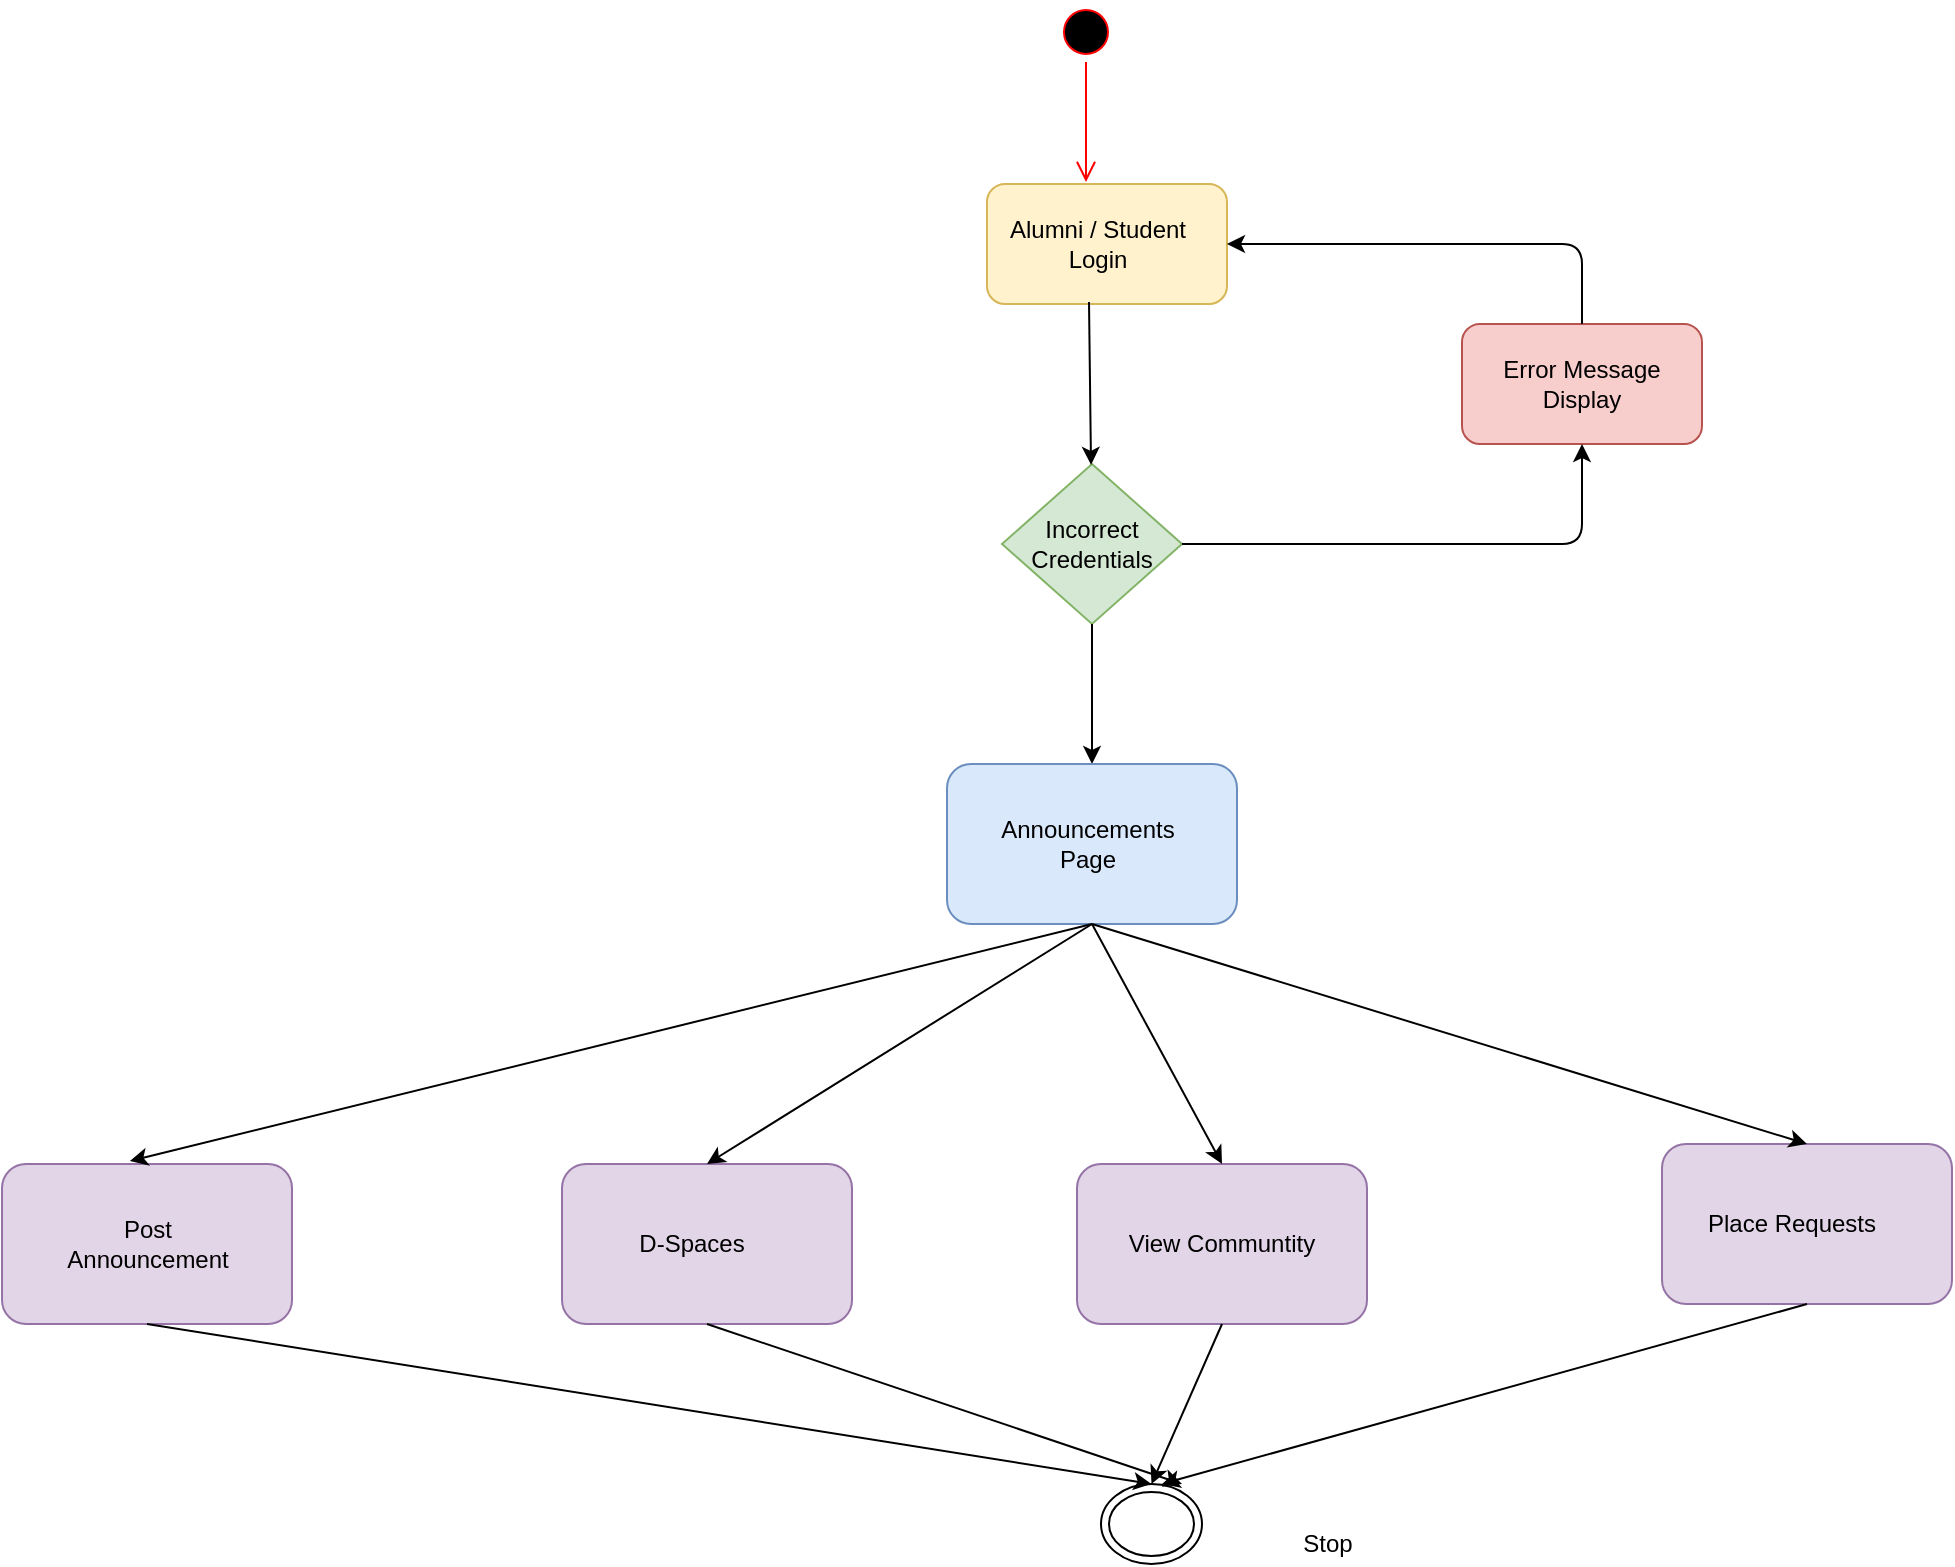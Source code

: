 <mxfile version="12.5.5" type="device"><diagram id="B8FzcMpwh7EpRwVBlsvF" name="Page-3"><mxGraphModel dx="1096" dy="658" grid="1" gridSize="10" guides="1" tooltips="1" connect="1" arrows="1" fold="1" page="1" pageScale="1" pageWidth="1169" pageHeight="827" math="0" shadow="0"><root><mxCell id="_AcDDPR5vbIFMiCKt8MP-0"/><mxCell id="_AcDDPR5vbIFMiCKt8MP-1" parent="_AcDDPR5vbIFMiCKt8MP-0"/><mxCell id="_AcDDPR5vbIFMiCKt8MP-6" value="" style="rounded=1;whiteSpace=wrap;html=1;fillColor=#fff2cc;strokeColor=#d6b656;" vertex="1" parent="_AcDDPR5vbIFMiCKt8MP-1"><mxGeometry x="552.5" y="100" width="120" height="60" as="geometry"/></mxCell><mxCell id="_AcDDPR5vbIFMiCKt8MP-11" value="" style="rounded=1;whiteSpace=wrap;html=1;fillColor=#f8cecc;strokeColor=#b85450;" vertex="1" parent="_AcDDPR5vbIFMiCKt8MP-1"><mxGeometry x="790" y="170" width="120" height="60" as="geometry"/></mxCell><mxCell id="_AcDDPR5vbIFMiCKt8MP-7" value="Alumni / Student Login" style="text;html=1;strokeColor=none;fillColor=none;align=center;verticalAlign=middle;whiteSpace=wrap;rounded=0;" vertex="1" parent="_AcDDPR5vbIFMiCKt8MP-1"><mxGeometry x="552.5" y="120" width="110" height="20" as="geometry"/></mxCell><mxCell id="_AcDDPR5vbIFMiCKt8MP-13" value="" style="rhombus;whiteSpace=wrap;html=1;fillColor=#d5e8d4;strokeColor=#82b366;" vertex="1" parent="_AcDDPR5vbIFMiCKt8MP-1"><mxGeometry x="560" y="240" width="90" height="80" as="geometry"/></mxCell><mxCell id="_AcDDPR5vbIFMiCKt8MP-15" value="" style="endArrow=classic;html=1;entryX=1;entryY=0.5;entryDx=0;entryDy=0;exitX=0.5;exitY=0;exitDx=0;exitDy=0;" edge="1" parent="_AcDDPR5vbIFMiCKt8MP-1" source="_AcDDPR5vbIFMiCKt8MP-11" target="_AcDDPR5vbIFMiCKt8MP-6"><mxGeometry width="50" height="50" relative="1" as="geometry"><mxPoint x="810" y="130" as="sourcePoint"/><mxPoint x="220" y="40" as="targetPoint"/><Array as="points"><mxPoint x="850" y="130"/></Array></mxGeometry></mxCell><mxCell id="_AcDDPR5vbIFMiCKt8MP-16" value="" style="endArrow=classic;html=1;exitX=0.425;exitY=0.983;exitDx=0;exitDy=0;exitPerimeter=0;" edge="1" parent="_AcDDPR5vbIFMiCKt8MP-1" source="_AcDDPR5vbIFMiCKt8MP-6" target="_AcDDPR5vbIFMiCKt8MP-13"><mxGeometry width="50" height="50" relative="1" as="geometry"><mxPoint x="180" y="420" as="sourcePoint"/><mxPoint x="230" y="370" as="targetPoint"/></mxGeometry></mxCell><mxCell id="_AcDDPR5vbIFMiCKt8MP-17" value="" style="endArrow=classic;html=1;exitX=0.5;exitY=1;exitDx=0;exitDy=0;entryX=0.5;entryY=0;entryDx=0;entryDy=0;" edge="1" parent="_AcDDPR5vbIFMiCKt8MP-1" source="_AcDDPR5vbIFMiCKt8MP-13" target="_AcDDPR5vbIFMiCKt8MP-20"><mxGeometry width="50" height="50" relative="1" as="geometry"><mxPoint x="160" y="410" as="sourcePoint"/><mxPoint x="80" y="410" as="targetPoint"/></mxGeometry></mxCell><mxCell id="_AcDDPR5vbIFMiCKt8MP-18" value="Error Message Display" style="text;html=1;strokeColor=none;fillColor=none;align=center;verticalAlign=middle;whiteSpace=wrap;rounded=0;" vertex="1" parent="_AcDDPR5vbIFMiCKt8MP-1"><mxGeometry x="795" y="190" width="110" height="20" as="geometry"/></mxCell><mxCell id="_AcDDPR5vbIFMiCKt8MP-19" value="Incorrect Credentials" style="text;html=1;strokeColor=none;fillColor=none;align=center;verticalAlign=middle;whiteSpace=wrap;rounded=0;" vertex="1" parent="_AcDDPR5vbIFMiCKt8MP-1"><mxGeometry x="575" y="270" width="60" height="20" as="geometry"/></mxCell><mxCell id="_AcDDPR5vbIFMiCKt8MP-20" value="" style="rounded=1;whiteSpace=wrap;html=1;fillColor=#dae8fc;strokeColor=#6c8ebf;" vertex="1" parent="_AcDDPR5vbIFMiCKt8MP-1"><mxGeometry x="532.5" y="390" width="145" height="80" as="geometry"/></mxCell><mxCell id="_AcDDPR5vbIFMiCKt8MP-23" value="" style="rounded=1;whiteSpace=wrap;html=1;fillColor=#e1d5e7;strokeColor=#9673a6;" vertex="1" parent="_AcDDPR5vbIFMiCKt8MP-1"><mxGeometry x="60" y="590" width="145" height="80" as="geometry"/></mxCell><mxCell id="_AcDDPR5vbIFMiCKt8MP-21" value="Announcements Page" style="text;html=1;strokeColor=none;fillColor=none;align=center;verticalAlign=middle;whiteSpace=wrap;rounded=0;" vertex="1" parent="_AcDDPR5vbIFMiCKt8MP-1"><mxGeometry x="557.5" y="420" width="90" height="20" as="geometry"/></mxCell><mxCell id="_AcDDPR5vbIFMiCKt8MP-25" value="Post Announcement" style="text;html=1;strokeColor=none;fillColor=none;align=center;verticalAlign=middle;whiteSpace=wrap;rounded=0;" vertex="1" parent="_AcDDPR5vbIFMiCKt8MP-1"><mxGeometry x="112.5" y="620" width="40" height="20" as="geometry"/></mxCell><mxCell id="_AcDDPR5vbIFMiCKt8MP-27" value="" style="rounded=1;whiteSpace=wrap;html=1;fillColor=#e1d5e7;strokeColor=#9673a6;" vertex="1" parent="_AcDDPR5vbIFMiCKt8MP-1"><mxGeometry x="340" y="590" width="145" height="80" as="geometry"/></mxCell><mxCell id="_AcDDPR5vbIFMiCKt8MP-28" value="D-Spaces" style="text;html=1;strokeColor=none;fillColor=none;align=center;verticalAlign=middle;whiteSpace=wrap;rounded=0;" vertex="1" parent="_AcDDPR5vbIFMiCKt8MP-1"><mxGeometry x="370" y="620" width="70" height="20" as="geometry"/></mxCell><mxCell id="_AcDDPR5vbIFMiCKt8MP-29" value="" style="rounded=1;whiteSpace=wrap;html=1;fillColor=#e1d5e7;strokeColor=#9673a6;" vertex="1" parent="_AcDDPR5vbIFMiCKt8MP-1"><mxGeometry x="597.5" y="590" width="145" height="80" as="geometry"/></mxCell><mxCell id="_AcDDPR5vbIFMiCKt8MP-30" value="View Communtity" style="text;html=1;strokeColor=none;fillColor=none;align=center;verticalAlign=middle;whiteSpace=wrap;rounded=0;" vertex="1" parent="_AcDDPR5vbIFMiCKt8MP-1"><mxGeometry x="605" y="620" width="130" height="20" as="geometry"/></mxCell><mxCell id="_AcDDPR5vbIFMiCKt8MP-31" value="" style="rounded=1;whiteSpace=wrap;html=1;fillColor=#e1d5e7;strokeColor=#9673a6;" vertex="1" parent="_AcDDPR5vbIFMiCKt8MP-1"><mxGeometry x="890" y="580" width="145" height="80" as="geometry"/></mxCell><mxCell id="_AcDDPR5vbIFMiCKt8MP-32" value="Place Requests" style="text;html=1;strokeColor=none;fillColor=none;align=center;verticalAlign=middle;whiteSpace=wrap;rounded=0;" vertex="1" parent="_AcDDPR5vbIFMiCKt8MP-1"><mxGeometry x="890" y="610" width="130" height="20" as="geometry"/></mxCell><mxCell id="_AcDDPR5vbIFMiCKt8MP-33" value="" style="endArrow=classic;html=1;exitX=0.5;exitY=1;exitDx=0;exitDy=0;entryX=0.441;entryY=-0.018;entryDx=0;entryDy=0;entryPerimeter=0;" edge="1" parent="_AcDDPR5vbIFMiCKt8MP-1" source="_AcDDPR5vbIFMiCKt8MP-20" target="_AcDDPR5vbIFMiCKt8MP-23"><mxGeometry width="50" height="50" relative="1" as="geometry"><mxPoint x="170" y="340" as="sourcePoint"/><mxPoint x="220" y="290" as="targetPoint"/></mxGeometry></mxCell><mxCell id="_AcDDPR5vbIFMiCKt8MP-36" value="" style="endArrow=classic;html=1;exitX=0.5;exitY=1;exitDx=0;exitDy=0;entryX=0.5;entryY=0;entryDx=0;entryDy=0;" edge="1" parent="_AcDDPR5vbIFMiCKt8MP-1" source="_AcDDPR5vbIFMiCKt8MP-20" target="_AcDDPR5vbIFMiCKt8MP-27"><mxGeometry width="50" height="50" relative="1" as="geometry"><mxPoint x="615" y="420" as="sourcePoint"/><mxPoint x="133.945" y="538.56" as="targetPoint"/></mxGeometry></mxCell><mxCell id="_AcDDPR5vbIFMiCKt8MP-37" value="" style="endArrow=classic;html=1;exitX=0.5;exitY=1;exitDx=0;exitDy=0;entryX=0.5;entryY=0;entryDx=0;entryDy=0;" edge="1" parent="_AcDDPR5vbIFMiCKt8MP-1" source="_AcDDPR5vbIFMiCKt8MP-20" target="_AcDDPR5vbIFMiCKt8MP-29"><mxGeometry width="50" height="50" relative="1" as="geometry"><mxPoint x="615" y="420" as="sourcePoint"/><mxPoint x="422.5" y="530" as="targetPoint"/></mxGeometry></mxCell><mxCell id="_AcDDPR5vbIFMiCKt8MP-38" value="" style="endArrow=classic;html=1;exitX=0.5;exitY=1;exitDx=0;exitDy=0;entryX=0.5;entryY=0;entryDx=0;entryDy=0;" edge="1" parent="_AcDDPR5vbIFMiCKt8MP-1" source="_AcDDPR5vbIFMiCKt8MP-20" target="_AcDDPR5vbIFMiCKt8MP-31"><mxGeometry width="50" height="50" relative="1" as="geometry"><mxPoint x="615" y="420" as="sourcePoint"/><mxPoint x="687.5" y="530" as="targetPoint"/></mxGeometry></mxCell><mxCell id="_AcDDPR5vbIFMiCKt8MP-39" value="" style="endArrow=classic;html=1;exitX=1;exitY=0.5;exitDx=0;exitDy=0;entryX=0.5;entryY=1;entryDx=0;entryDy=0;" edge="1" parent="_AcDDPR5vbIFMiCKt8MP-1" source="_AcDDPR5vbIFMiCKt8MP-13" target="_AcDDPR5vbIFMiCKt8MP-11"><mxGeometry width="50" height="50" relative="1" as="geometry"><mxPoint x="780" y="270" as="sourcePoint"/><mxPoint x="830" y="220" as="targetPoint"/><Array as="points"><mxPoint x="850" y="280"/></Array></mxGeometry></mxCell><mxCell id="_AcDDPR5vbIFMiCKt8MP-43" value="" style="ellipse;html=1;shape=startState;fillColor=#000000;strokeColor=#ff0000;" vertex="1" parent="_AcDDPR5vbIFMiCKt8MP-1"><mxGeometry x="587" y="9" width="30" height="30" as="geometry"/></mxCell><mxCell id="_AcDDPR5vbIFMiCKt8MP-44" value="" style="edgeStyle=orthogonalEdgeStyle;html=1;verticalAlign=bottom;endArrow=open;endSize=8;strokeColor=#ff0000;" edge="1" source="_AcDDPR5vbIFMiCKt8MP-43" parent="_AcDDPR5vbIFMiCKt8MP-1"><mxGeometry relative="1" as="geometry"><mxPoint x="602" y="99" as="targetPoint"/></mxGeometry></mxCell><mxCell id="_AcDDPR5vbIFMiCKt8MP-45" value="" style="ellipse;shape=doubleEllipse;whiteSpace=wrap;html=1;" vertex="1" parent="_AcDDPR5vbIFMiCKt8MP-1"><mxGeometry x="609.5" y="750" width="50.5" height="40" as="geometry"/></mxCell><mxCell id="_AcDDPR5vbIFMiCKt8MP-46" value="" style="endArrow=classic;html=1;exitX=0.5;exitY=1;exitDx=0;exitDy=0;entryX=0.5;entryY=0;entryDx=0;entryDy=0;" edge="1" parent="_AcDDPR5vbIFMiCKt8MP-1" source="_AcDDPR5vbIFMiCKt8MP-23" target="_AcDDPR5vbIFMiCKt8MP-45"><mxGeometry width="50" height="50" relative="1" as="geometry"><mxPoint x="290" y="790" as="sourcePoint"/><mxPoint x="340" y="740" as="targetPoint"/></mxGeometry></mxCell><mxCell id="_AcDDPR5vbIFMiCKt8MP-47" value="" style="endArrow=classic;html=1;exitX=0.5;exitY=1;exitDx=0;exitDy=0;" edge="1" parent="_AcDDPR5vbIFMiCKt8MP-1" source="_AcDDPR5vbIFMiCKt8MP-27"><mxGeometry width="50" height="50" relative="1" as="geometry"><mxPoint x="142.5" y="680" as="sourcePoint"/><mxPoint x="650" y="750" as="targetPoint"/></mxGeometry></mxCell><mxCell id="_AcDDPR5vbIFMiCKt8MP-48" value="" style="endArrow=classic;html=1;exitX=0.5;exitY=1;exitDx=0;exitDy=0;entryX=0.5;entryY=0;entryDx=0;entryDy=0;" edge="1" parent="_AcDDPR5vbIFMiCKt8MP-1" source="_AcDDPR5vbIFMiCKt8MP-29" target="_AcDDPR5vbIFMiCKt8MP-45"><mxGeometry width="50" height="50" relative="1" as="geometry"><mxPoint x="422.5" y="680" as="sourcePoint"/><mxPoint x="619.333" y="758.686" as="targetPoint"/></mxGeometry></mxCell><mxCell id="_AcDDPR5vbIFMiCKt8MP-49" value="" style="endArrow=classic;html=1;exitX=0.5;exitY=1;exitDx=0;exitDy=0;" edge="1" parent="_AcDDPR5vbIFMiCKt8MP-1" source="_AcDDPR5vbIFMiCKt8MP-31"><mxGeometry width="50" height="50" relative="1" as="geometry"><mxPoint x="680" y="680" as="sourcePoint"/><mxPoint x="640" y="750" as="targetPoint"/></mxGeometry></mxCell><mxCell id="_AcDDPR5vbIFMiCKt8MP-50" value="Stop" style="text;html=1;strokeColor=none;fillColor=none;align=center;verticalAlign=middle;whiteSpace=wrap;rounded=0;" vertex="1" parent="_AcDDPR5vbIFMiCKt8MP-1"><mxGeometry x="703" y="770" width="40" height="20" as="geometry"/></mxCell></root></mxGraphModel></diagram></mxfile>